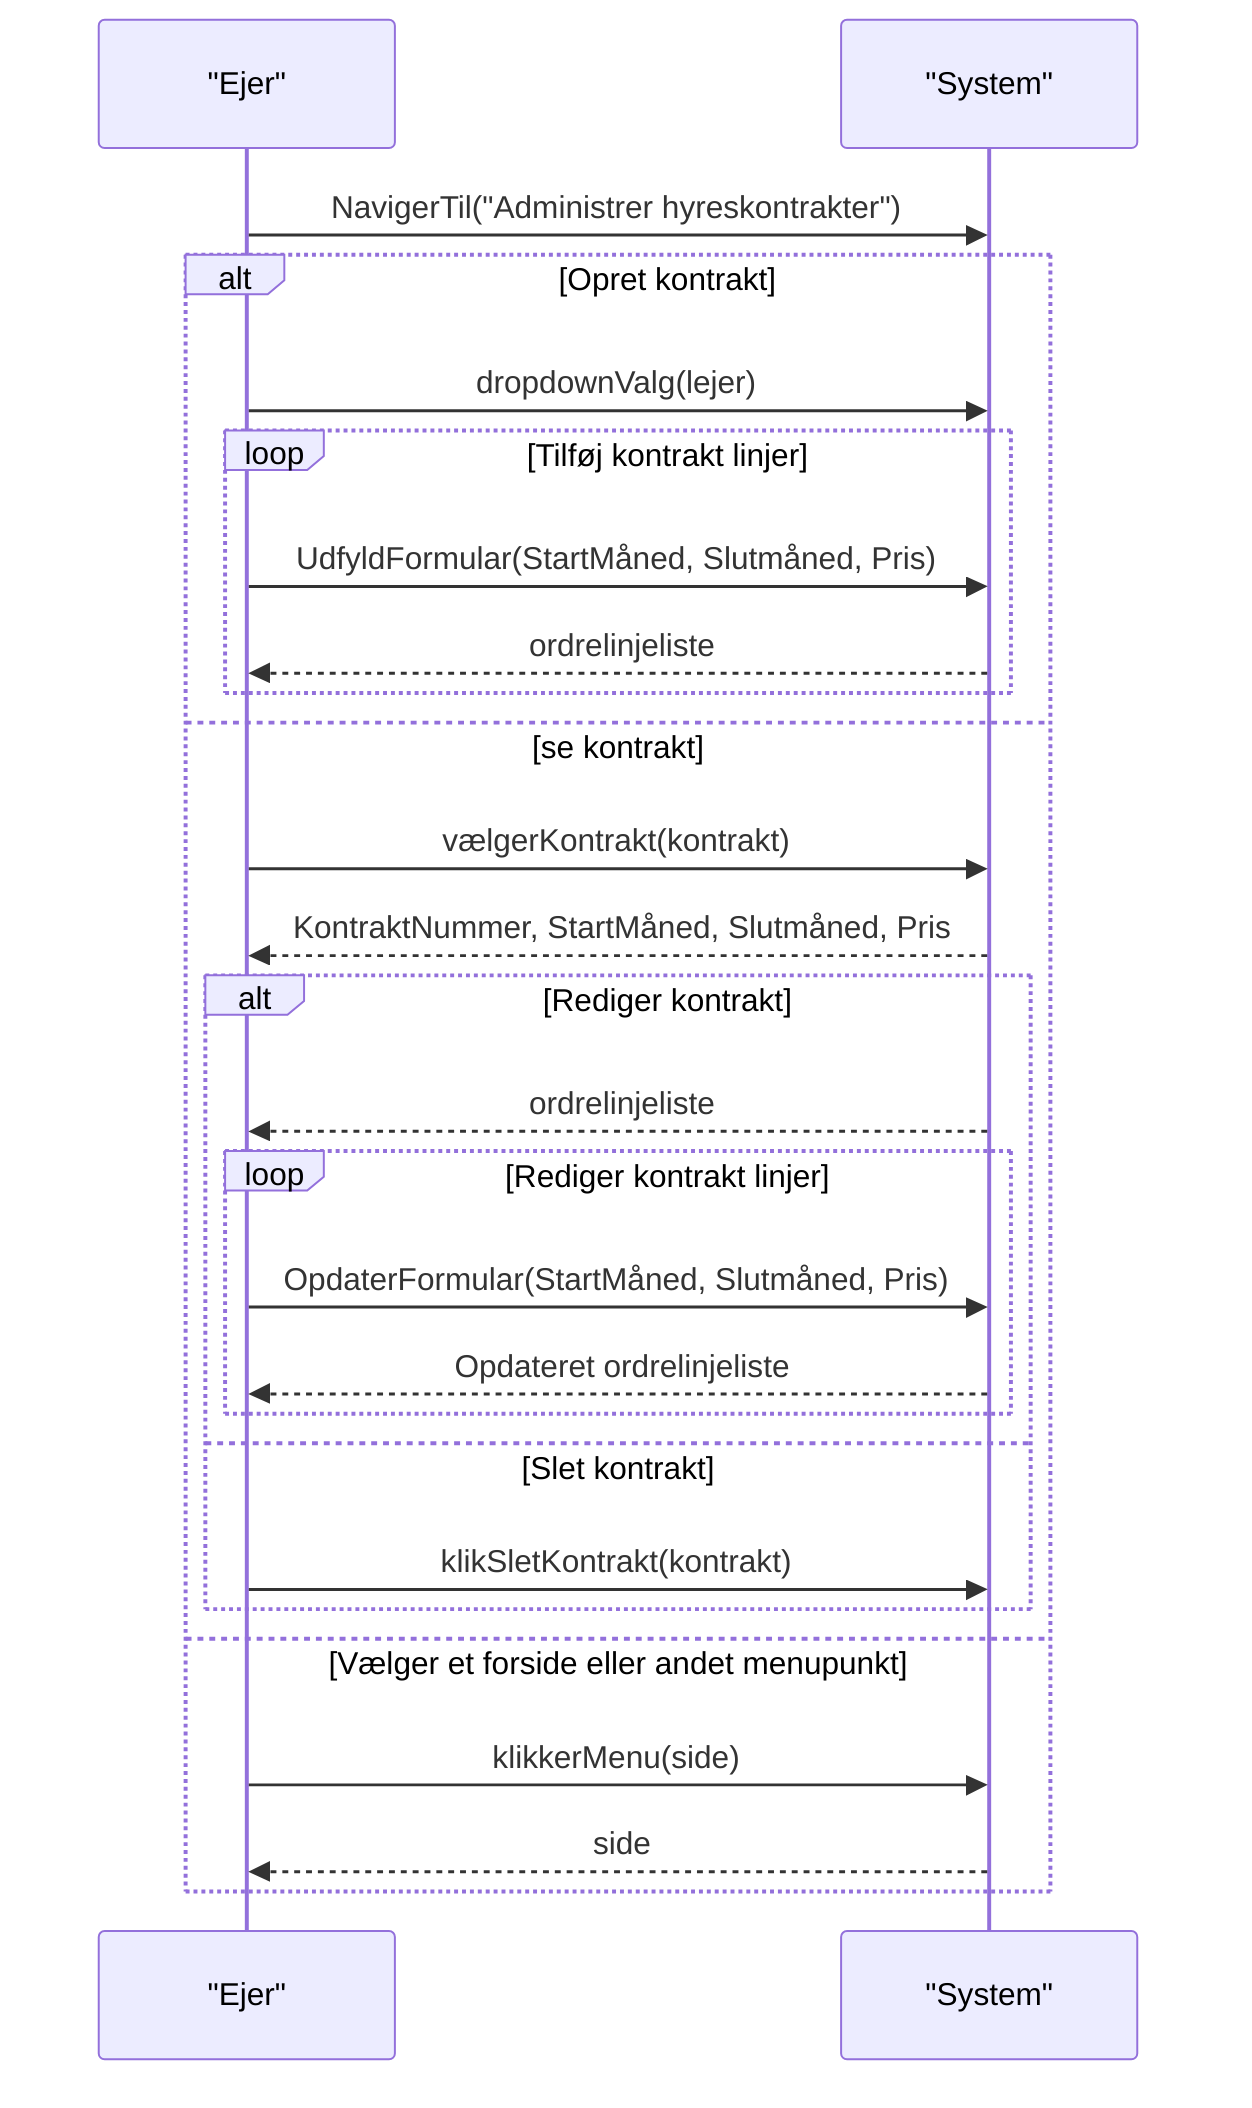 ﻿sequenceDiagram
    participant Ejer as "Ejer"
    participant System as "System"

    Ejer->>System: NavigerTil("Administrer hyreskontrakter")

    alt Opret kontrakt
        Ejer->>System: dropdownValg(lejer)
        loop Tilføj kontrakt linjer
            Ejer->>System: UdfyldFormular(StartMåned, Slutmåned, Pris)
            System-->>Ejer: ordrelinjeliste
        end
    else se kontrakt
        Ejer->>System: vælgerKontrakt(kontrakt)
        System-->>Ejer: KontraktNummer, StartMåned, Slutmåned, Pris
        alt Rediger kontrakt
            System-->>Ejer: ordrelinjeliste
            loop Rediger kontrakt linjer
                Ejer->>System: OpdaterFormular(StartMåned, Slutmåned, Pris)
                System-->>Ejer: Opdateret ordrelinjeliste
            end
        else Slet kontrakt
            Ejer->>System: klikSletKontrakt(kontrakt)
        end
    else Vælger et forside eller andet menupunkt
        Ejer->>System: klikkerMenu(side)
        System-->>Ejer: side
    end